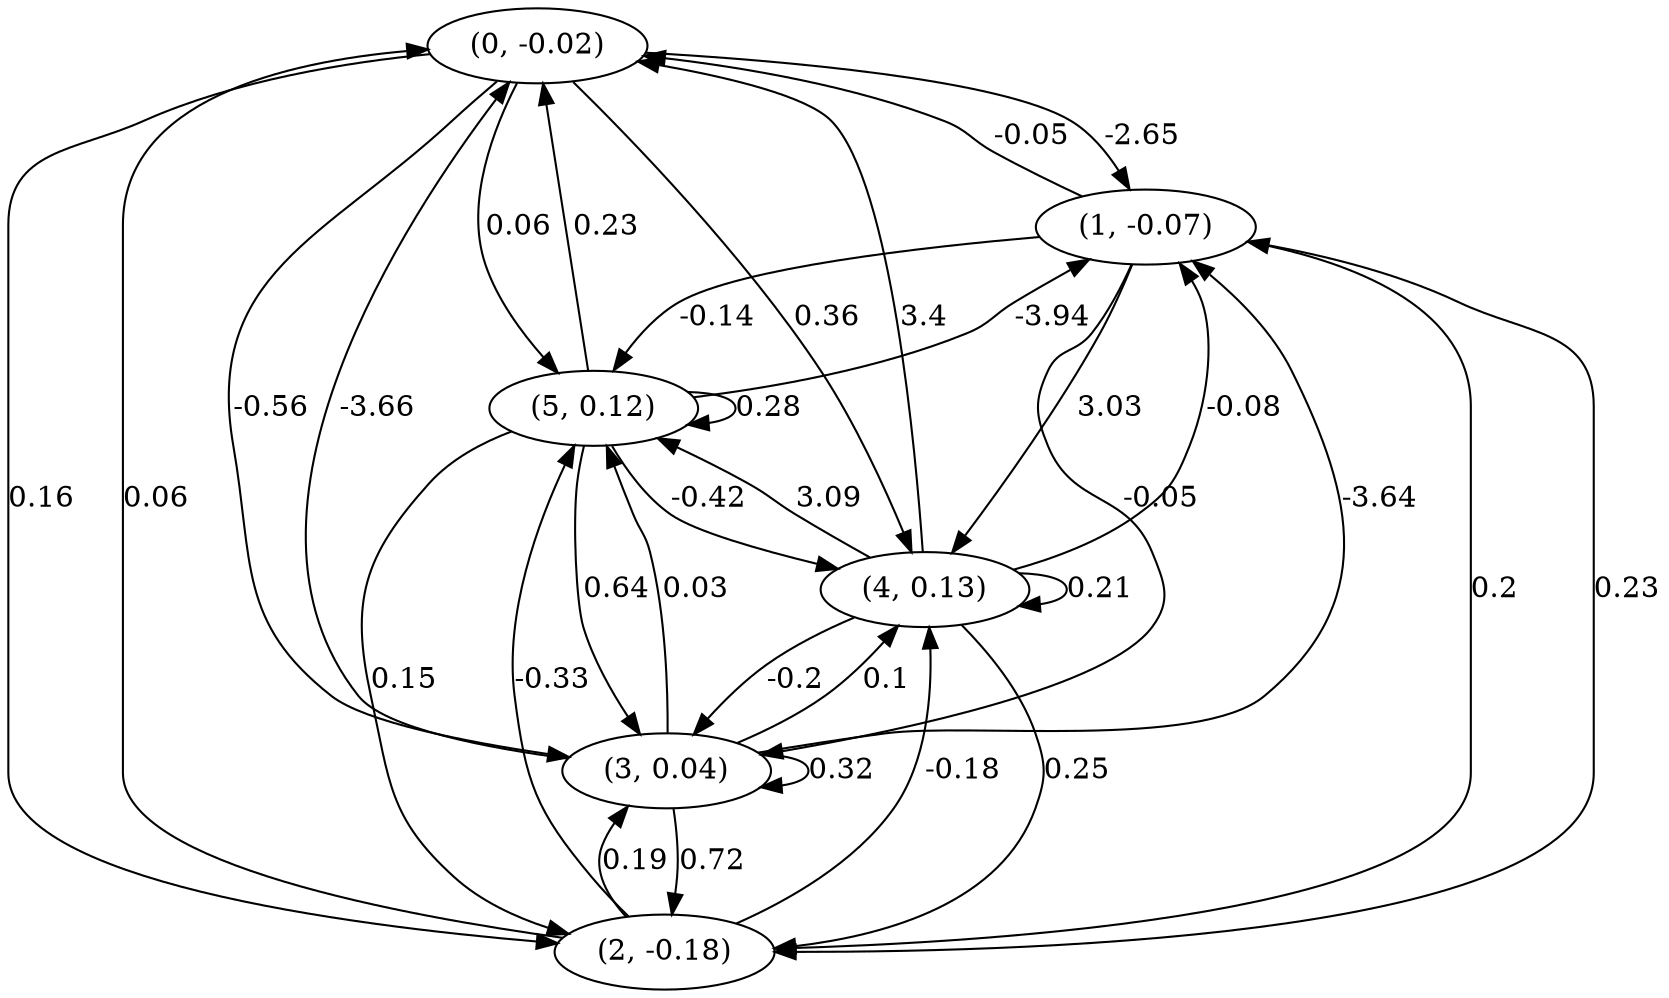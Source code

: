 digraph {
    0 [ label = "(0, -0.02)" ]
    1 [ label = "(1, -0.07)" ]
    2 [ label = "(2, -0.18)" ]
    3 [ label = "(3, 0.04)" ]
    4 [ label = "(4, 0.13)" ]
    5 [ label = "(5, 0.12)" ]
    3 -> 3 [ label = "0.32" ]
    4 -> 4 [ label = "0.21" ]
    5 -> 5 [ label = "0.28" ]
    1 -> 0 [ label = "-0.05" ]
    2 -> 0 [ label = "0.06" ]
    3 -> 0 [ label = "-3.66" ]
    4 -> 0 [ label = "3.4" ]
    5 -> 0 [ label = "0.23" ]
    0 -> 1 [ label = "-2.65" ]
    2 -> 1 [ label = "0.2" ]
    3 -> 1 [ label = "-3.64" ]
    4 -> 1 [ label = "-0.08" ]
    5 -> 1 [ label = "-3.94" ]
    0 -> 2 [ label = "0.16" ]
    1 -> 2 [ label = "0.23" ]
    3 -> 2 [ label = "0.72" ]
    4 -> 2 [ label = "0.25" ]
    5 -> 2 [ label = "0.15" ]
    0 -> 3 [ label = "-0.56" ]
    1 -> 3 [ label = "-0.05" ]
    2 -> 3 [ label = "0.19" ]
    4 -> 3 [ label = "-0.2" ]
    5 -> 3 [ label = "0.64" ]
    0 -> 4 [ label = "0.36" ]
    1 -> 4 [ label = "3.03" ]
    2 -> 4 [ label = "-0.18" ]
    3 -> 4 [ label = "0.1" ]
    5 -> 4 [ label = "-0.42" ]
    0 -> 5 [ label = "0.06" ]
    1 -> 5 [ label = "-0.14" ]
    2 -> 5 [ label = "-0.33" ]
    3 -> 5 [ label = "0.03" ]
    4 -> 5 [ label = "3.09" ]
}

